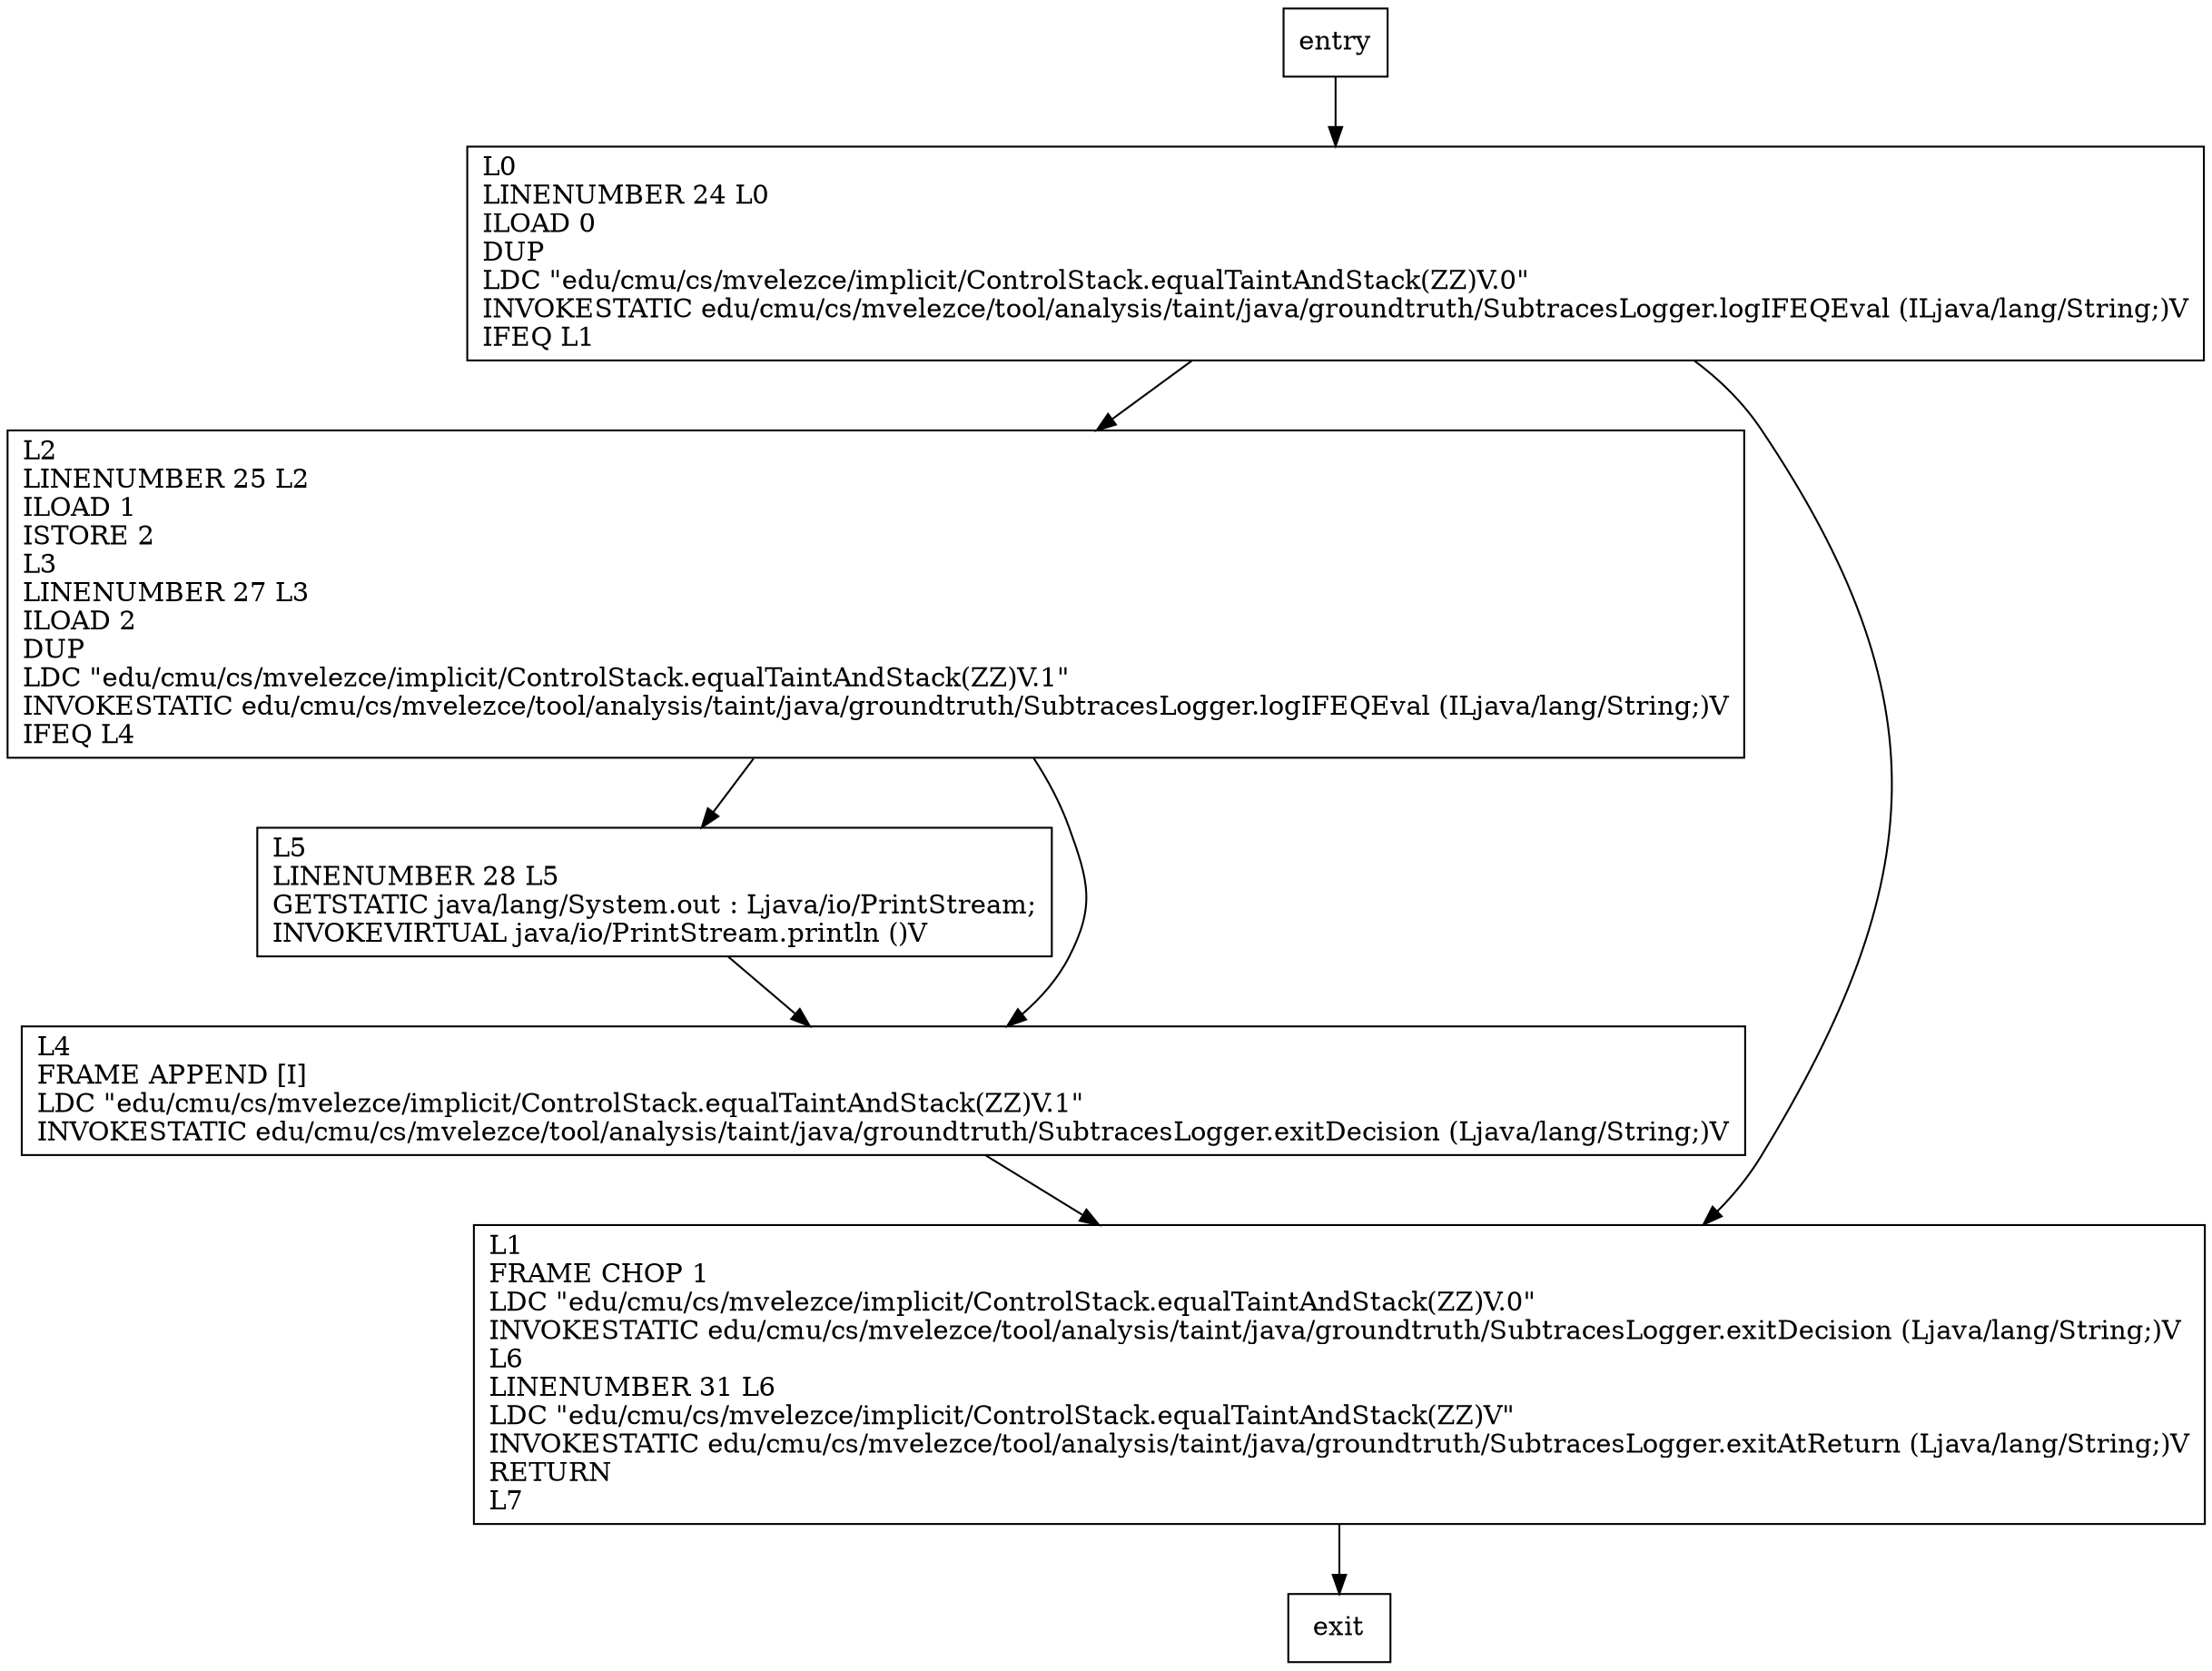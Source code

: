 digraph equalTaintAndStack {
node [shape=record];
897203385 [label="L0\lLINENUMBER 24 L0\lILOAD 0\lDUP\lLDC \"edu/cmu/cs/mvelezce/implicit/ControlStack.equalTaintAndStack(ZZ)V.0\"\lINVOKESTATIC edu/cmu/cs/mvelezce/tool/analysis/taint/java/groundtruth/SubtracesLogger.logIFEQEval (ILjava/lang/String;)V\lIFEQ L1\l"];
2098382045 [label="L5\lLINENUMBER 28 L5\lGETSTATIC java/lang/System.out : Ljava/io/PrintStream;\lINVOKEVIRTUAL java/io/PrintStream.println ()V\l"];
539395258 [label="L2\lLINENUMBER 25 L2\lILOAD 1\lISTORE 2\lL3\lLINENUMBER 27 L3\lILOAD 2\lDUP\lLDC \"edu/cmu/cs/mvelezce/implicit/ControlStack.equalTaintAndStack(ZZ)V.1\"\lINVOKESTATIC edu/cmu/cs/mvelezce/tool/analysis/taint/java/groundtruth/SubtracesLogger.logIFEQEval (ILjava/lang/String;)V\lIFEQ L4\l"];
1967404553 [label="L1\lFRAME CHOP 1\lLDC \"edu/cmu/cs/mvelezce/implicit/ControlStack.equalTaintAndStack(ZZ)V.0\"\lINVOKESTATIC edu/cmu/cs/mvelezce/tool/analysis/taint/java/groundtruth/SubtracesLogger.exitDecision (Ljava/lang/String;)V\lL6\lLINENUMBER 31 L6\lLDC \"edu/cmu/cs/mvelezce/implicit/ControlStack.equalTaintAndStack(ZZ)V\"\lINVOKESTATIC edu/cmu/cs/mvelezce/tool/analysis/taint/java/groundtruth/SubtracesLogger.exitAtReturn (Ljava/lang/String;)V\lRETURN\lL7\l"];
426352690 [label="L4\lFRAME APPEND [I]\lLDC \"edu/cmu/cs/mvelezce/implicit/ControlStack.equalTaintAndStack(ZZ)V.1\"\lINVOKESTATIC edu/cmu/cs/mvelezce/tool/analysis/taint/java/groundtruth/SubtracesLogger.exitDecision (Ljava/lang/String;)V\l"];
entry;
exit;
entry -> 897203385;
897203385 -> 539395258;
897203385 -> 1967404553;
2098382045 -> 426352690;
539395258 -> 2098382045;
539395258 -> 426352690;
1967404553 -> exit;
426352690 -> 1967404553;
}

